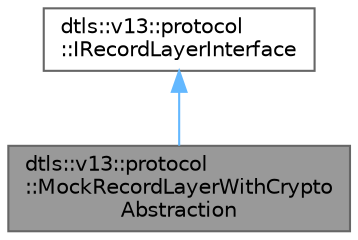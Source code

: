 digraph "dtls::v13::protocol::MockRecordLayerWithCryptoAbstraction"
{
 // LATEX_PDF_SIZE
  bgcolor="transparent";
  edge [fontname=Helvetica,fontsize=10,labelfontname=Helvetica,labelfontsize=10];
  node [fontname=Helvetica,fontsize=10,shape=box,height=0.2,width=0.4];
  Node1 [id="Node000001",label="dtls::v13::protocol\l::MockRecordLayerWithCrypto\lAbstraction",height=0.2,width=0.4,color="gray40", fillcolor="grey60", style="filled", fontcolor="black",tooltip="Mock Record Layer for testing with crypto operations abstraction."];
  Node2 -> Node1 [id="edge1_Node000001_Node000002",dir="back",color="steelblue1",style="solid",tooltip=" "];
  Node2 [id="Node000002",label="dtls::v13::protocol\l::IRecordLayerInterface",height=0.2,width=0.4,color="gray40", fillcolor="white", style="filled",URL="$classdtls_1_1v13_1_1protocol_1_1IRecordLayerInterface.html",tooltip="Abstract Record Layer Interface."];
}
